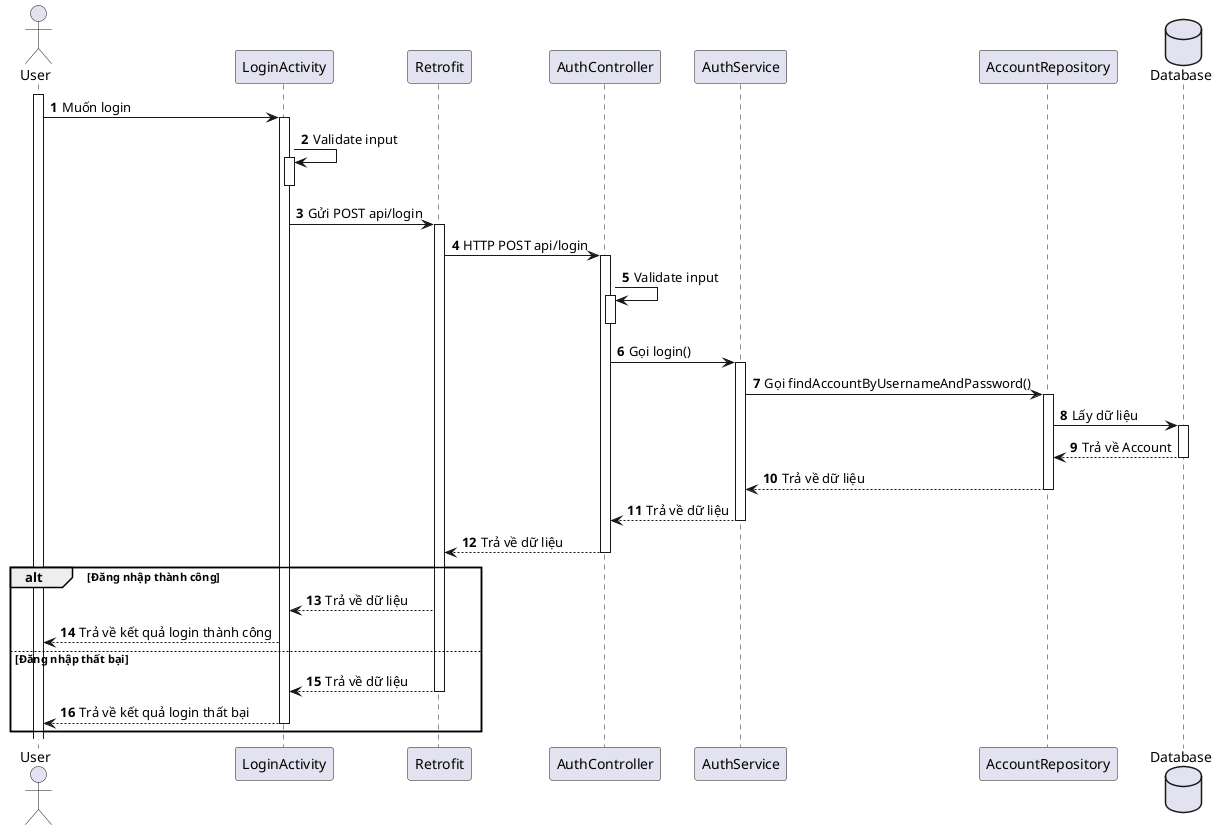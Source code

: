 @startuml
'https://plantuml.com/sequence-diagram

'use case: đăng nhập

actor User

participant LoginActivity as Login
participant Retrofit
participant AuthController
participant AuthService
participant AccountRepository

database Database

activate User

autonumber
User -> Login: Muốn login
activate Login
Login -> Login: Validate input
activate Login
deactivate Login

Login -> Retrofit: Gửi POST api/login
activate Retrofit
Retrofit -> AuthController++: HTTP POST api/login

AuthController -> AuthController: Validate input
activate AuthController
deactivate AuthController
AuthController -> AuthService++: Gọi login()
AuthService -> AccountRepository++: Gọi findAccountByUsernameAndPassword()
AccountRepository -> Database++: Lấy dữ liệu

Database --> AccountRepository--: Trả về Account
AccountRepository --> AuthService--: Trả về dữ liệu
AuthService --> AuthController--: Trả về dữ liệu
AuthController --> Retrofit--: Trả về dữ liệu


alt Đăng nhập thành công
    Retrofit --> Login: Trả về dữ liệu
    Login --> User: Trả về kết quả login thành công

else Đăng nhập thất bại
    Retrofit --> Login: Trả về dữ liệu
    deactivate Retrofit
    Login --> User: Trả về kết quả login thất bại
    deactivate Login
    end
@enduml
